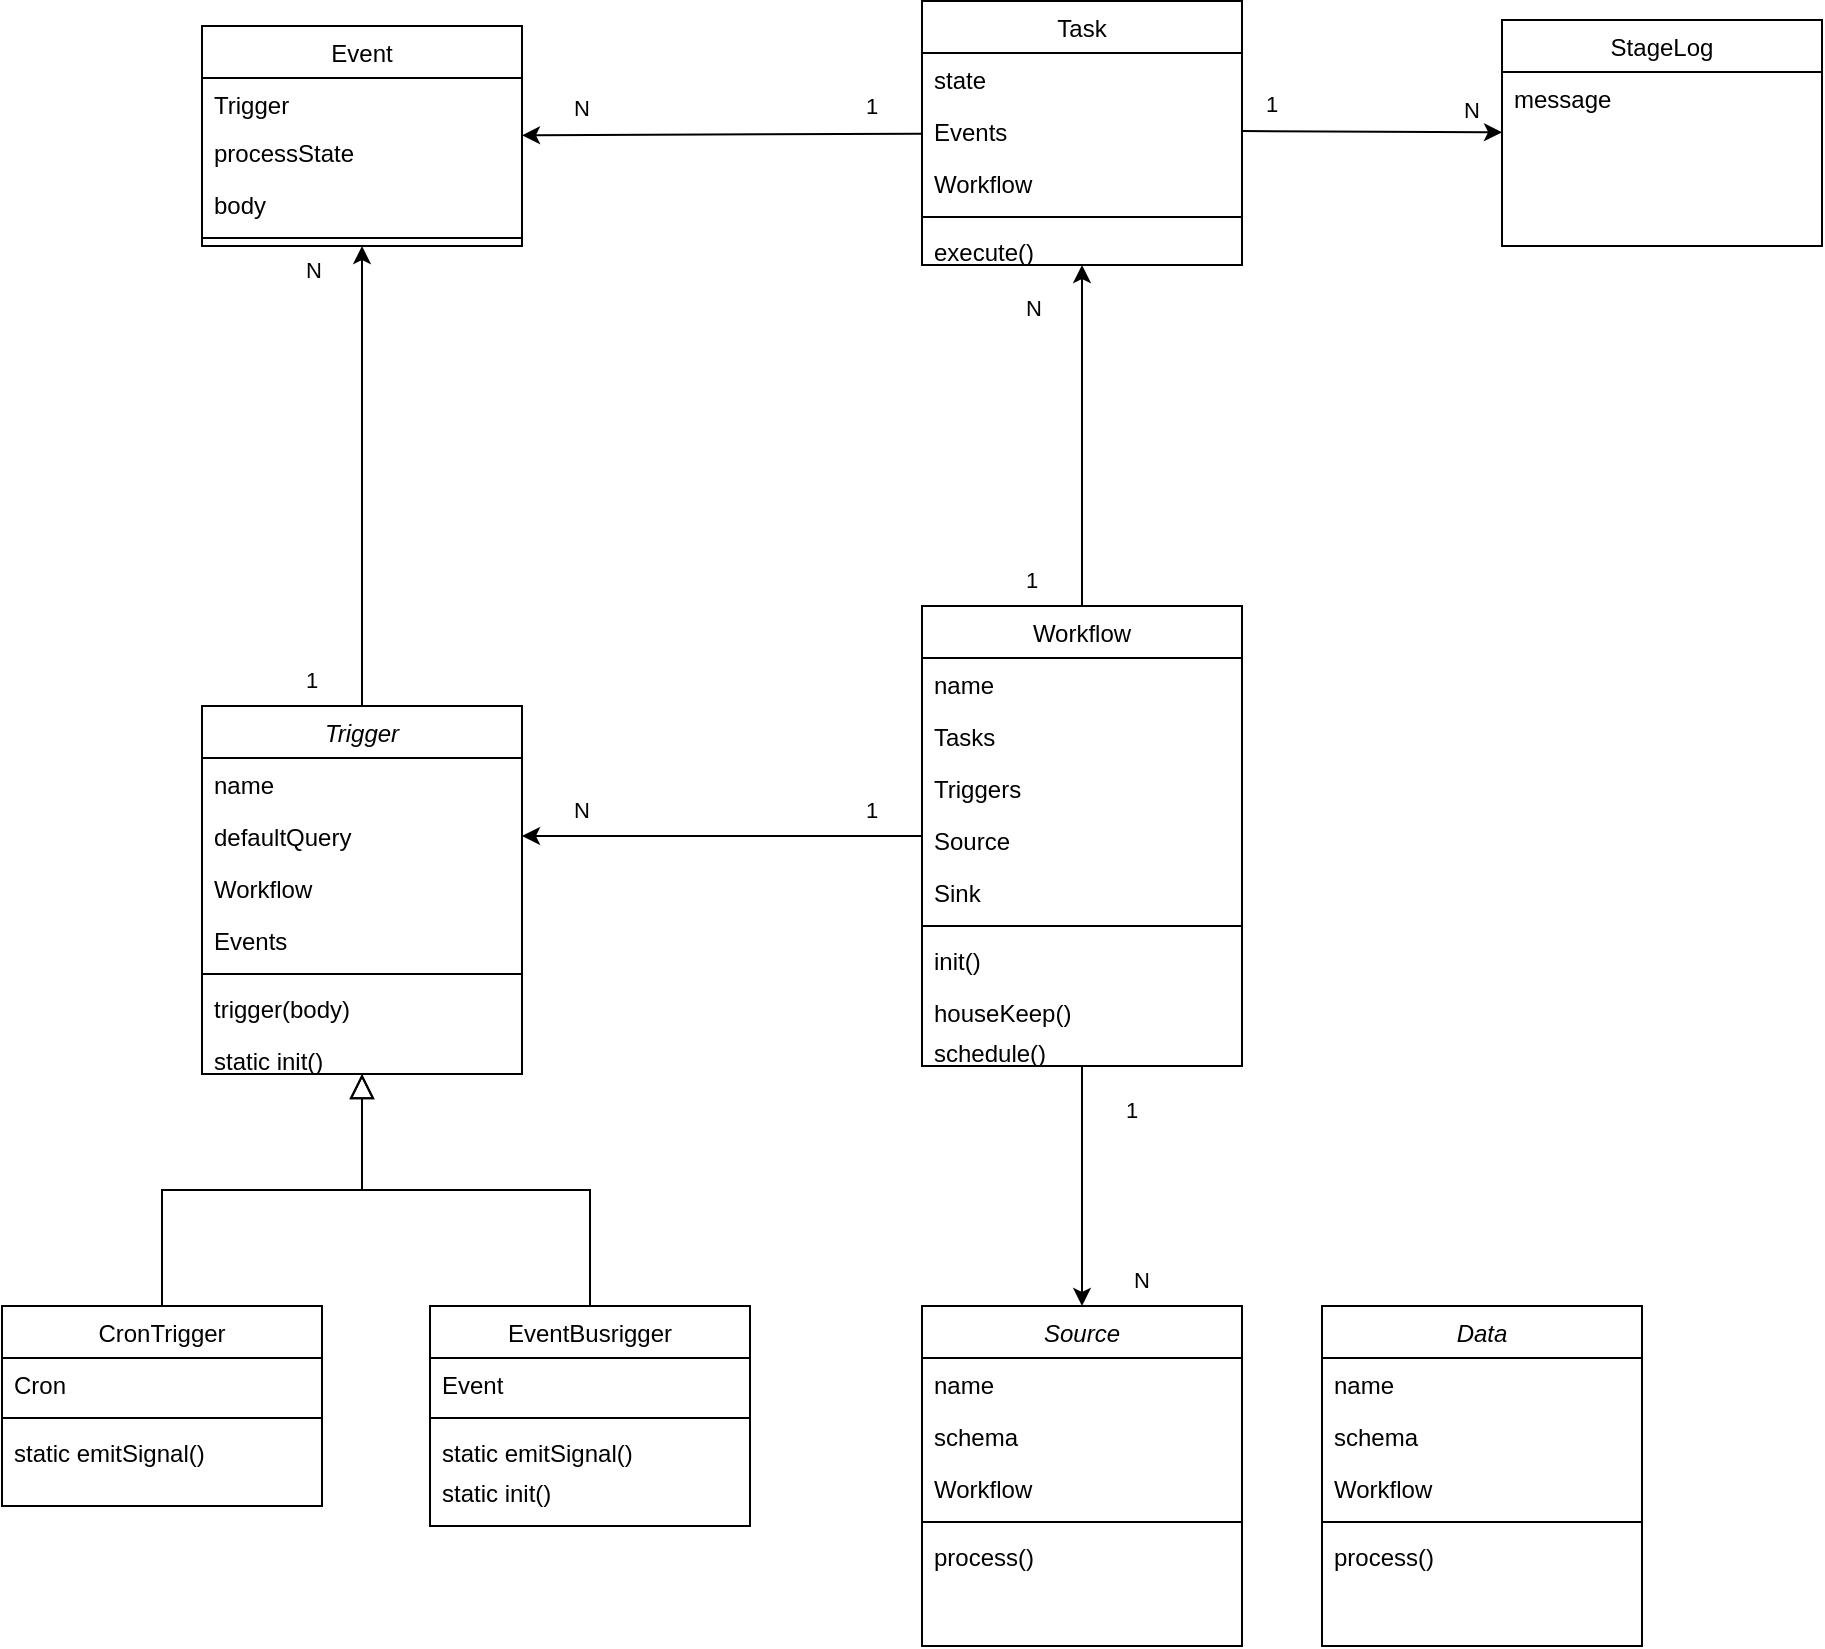 <mxfile version="21.6.5" type="device">
  <diagram id="C5RBs43oDa-KdzZeNtuy" name="Page-1">
    <mxGraphModel dx="914" dy="1708" grid="1" gridSize="10" guides="1" tooltips="1" connect="1" arrows="1" fold="1" page="1" pageScale="1" pageWidth="827" pageHeight="1169" math="0" shadow="0">
      <root>
        <mxCell id="WIyWlLk6GJQsqaUBKTNV-0" />
        <mxCell id="WIyWlLk6GJQsqaUBKTNV-1" parent="WIyWlLk6GJQsqaUBKTNV-0" />
        <mxCell id="zkfFHV4jXpPFQw0GAbJ--0" value="Trigger" style="swimlane;fontStyle=2;align=center;verticalAlign=top;childLayout=stackLayout;horizontal=1;startSize=26;horizontalStack=0;resizeParent=1;resizeLast=0;collapsible=1;marginBottom=0;rounded=0;shadow=0;strokeWidth=1;" parent="WIyWlLk6GJQsqaUBKTNV-1" vertex="1">
          <mxGeometry x="220" y="260" width="160" height="184" as="geometry">
            <mxRectangle x="230" y="140" width="160" height="26" as="alternateBounds" />
          </mxGeometry>
        </mxCell>
        <mxCell id="zkfFHV4jXpPFQw0GAbJ--1" value="name" style="text;align=left;verticalAlign=top;spacingLeft=4;spacingRight=4;overflow=hidden;rotatable=0;points=[[0,0.5],[1,0.5]];portConstraint=eastwest;" parent="zkfFHV4jXpPFQw0GAbJ--0" vertex="1">
          <mxGeometry y="26" width="160" height="26" as="geometry" />
        </mxCell>
        <mxCell id="zkfFHV4jXpPFQw0GAbJ--2" value="defaultQuery" style="text;align=left;verticalAlign=top;spacingLeft=4;spacingRight=4;overflow=hidden;rotatable=0;points=[[0,0.5],[1,0.5]];portConstraint=eastwest;rounded=0;shadow=0;html=0;" parent="zkfFHV4jXpPFQw0GAbJ--0" vertex="1">
          <mxGeometry y="52" width="160" height="26" as="geometry" />
        </mxCell>
        <mxCell id="zkfFHV4jXpPFQw0GAbJ--3" value="Workflow" style="text;align=left;verticalAlign=top;spacingLeft=4;spacingRight=4;overflow=hidden;rotatable=0;points=[[0,0.5],[1,0.5]];portConstraint=eastwest;rounded=0;shadow=0;html=0;" parent="zkfFHV4jXpPFQw0GAbJ--0" vertex="1">
          <mxGeometry y="78" width="160" height="26" as="geometry" />
        </mxCell>
        <mxCell id="pkYOMTJbJDeKgVeQbSd1-43" value="Events" style="text;align=left;verticalAlign=top;spacingLeft=4;spacingRight=4;overflow=hidden;rotatable=0;points=[[0,0.5],[1,0.5]];portConstraint=eastwest;" vertex="1" parent="zkfFHV4jXpPFQw0GAbJ--0">
          <mxGeometry y="104" width="160" height="26" as="geometry" />
        </mxCell>
        <mxCell id="zkfFHV4jXpPFQw0GAbJ--4" value="" style="line;html=1;strokeWidth=1;align=left;verticalAlign=middle;spacingTop=-1;spacingLeft=3;spacingRight=3;rotatable=0;labelPosition=right;points=[];portConstraint=eastwest;" parent="zkfFHV4jXpPFQw0GAbJ--0" vertex="1">
          <mxGeometry y="130" width="160" height="8" as="geometry" />
        </mxCell>
        <mxCell id="zkfFHV4jXpPFQw0GAbJ--5" value="trigger(body)" style="text;align=left;verticalAlign=top;spacingLeft=4;spacingRight=4;overflow=hidden;rotatable=0;points=[[0,0.5],[1,0.5]];portConstraint=eastwest;" parent="zkfFHV4jXpPFQw0GAbJ--0" vertex="1">
          <mxGeometry y="138" width="160" height="26" as="geometry" />
        </mxCell>
        <mxCell id="pkYOMTJbJDeKgVeQbSd1-30" value="static init()" style="text;align=left;verticalAlign=top;spacingLeft=4;spacingRight=4;overflow=hidden;rotatable=0;points=[[0,0.5],[1,0.5]];portConstraint=eastwest;" vertex="1" parent="zkfFHV4jXpPFQw0GAbJ--0">
          <mxGeometry y="164" width="160" height="20" as="geometry" />
        </mxCell>
        <mxCell id="zkfFHV4jXpPFQw0GAbJ--6" value="CronTrigger" style="swimlane;fontStyle=0;align=center;verticalAlign=top;childLayout=stackLayout;horizontal=1;startSize=26;horizontalStack=0;resizeParent=1;resizeLast=0;collapsible=1;marginBottom=0;rounded=0;shadow=0;strokeWidth=1;" parent="WIyWlLk6GJQsqaUBKTNV-1" vertex="1">
          <mxGeometry x="120" y="560" width="160" height="100" as="geometry">
            <mxRectangle x="130" y="380" width="160" height="26" as="alternateBounds" />
          </mxGeometry>
        </mxCell>
        <mxCell id="zkfFHV4jXpPFQw0GAbJ--7" value="Cron" style="text;align=left;verticalAlign=top;spacingLeft=4;spacingRight=4;overflow=hidden;rotatable=0;points=[[0,0.5],[1,0.5]];portConstraint=eastwest;" parent="zkfFHV4jXpPFQw0GAbJ--6" vertex="1">
          <mxGeometry y="26" width="160" height="26" as="geometry" />
        </mxCell>
        <mxCell id="zkfFHV4jXpPFQw0GAbJ--9" value="" style="line;html=1;strokeWidth=1;align=left;verticalAlign=middle;spacingTop=-1;spacingLeft=3;spacingRight=3;rotatable=0;labelPosition=right;points=[];portConstraint=eastwest;" parent="zkfFHV4jXpPFQw0GAbJ--6" vertex="1">
          <mxGeometry y="52" width="160" height="8" as="geometry" />
        </mxCell>
        <mxCell id="zkfFHV4jXpPFQw0GAbJ--11" value="static emitSignal()" style="text;align=left;verticalAlign=top;spacingLeft=4;spacingRight=4;overflow=hidden;rotatable=0;points=[[0,0.5],[1,0.5]];portConstraint=eastwest;" parent="zkfFHV4jXpPFQw0GAbJ--6" vertex="1">
          <mxGeometry y="60" width="160" height="26" as="geometry" />
        </mxCell>
        <mxCell id="zkfFHV4jXpPFQw0GAbJ--12" value="" style="endArrow=block;endSize=10;endFill=0;shadow=0;strokeWidth=1;rounded=0;edgeStyle=elbowEdgeStyle;elbow=vertical;" parent="WIyWlLk6GJQsqaUBKTNV-1" source="zkfFHV4jXpPFQw0GAbJ--6" target="zkfFHV4jXpPFQw0GAbJ--0" edge="1">
          <mxGeometry width="160" relative="1" as="geometry">
            <mxPoint x="200" y="203" as="sourcePoint" />
            <mxPoint x="200" y="203" as="targetPoint" />
          </mxGeometry>
        </mxCell>
        <mxCell id="zkfFHV4jXpPFQw0GAbJ--13" value="EventBusrigger" style="swimlane;fontStyle=0;align=center;verticalAlign=top;childLayout=stackLayout;horizontal=1;startSize=26;horizontalStack=0;resizeParent=1;resizeLast=0;collapsible=1;marginBottom=0;rounded=0;shadow=0;strokeWidth=1;" parent="WIyWlLk6GJQsqaUBKTNV-1" vertex="1">
          <mxGeometry x="334" y="560" width="160" height="110" as="geometry">
            <mxRectangle x="340" y="380" width="170" height="26" as="alternateBounds" />
          </mxGeometry>
        </mxCell>
        <mxCell id="zkfFHV4jXpPFQw0GAbJ--14" value="Event" style="text;align=left;verticalAlign=top;spacingLeft=4;spacingRight=4;overflow=hidden;rotatable=0;points=[[0,0.5],[1,0.5]];portConstraint=eastwest;" parent="zkfFHV4jXpPFQw0GAbJ--13" vertex="1">
          <mxGeometry y="26" width="160" height="26" as="geometry" />
        </mxCell>
        <mxCell id="zkfFHV4jXpPFQw0GAbJ--15" value="" style="line;html=1;strokeWidth=1;align=left;verticalAlign=middle;spacingTop=-1;spacingLeft=3;spacingRight=3;rotatable=0;labelPosition=right;points=[];portConstraint=eastwest;" parent="zkfFHV4jXpPFQw0GAbJ--13" vertex="1">
          <mxGeometry y="52" width="160" height="8" as="geometry" />
        </mxCell>
        <mxCell id="pkYOMTJbJDeKgVeQbSd1-8" value="static emitSignal()" style="text;align=left;verticalAlign=top;spacingLeft=4;spacingRight=4;overflow=hidden;rotatable=0;points=[[0,0.5],[1,0.5]];portConstraint=eastwest;" vertex="1" parent="zkfFHV4jXpPFQw0GAbJ--13">
          <mxGeometry y="60" width="160" height="20" as="geometry" />
        </mxCell>
        <mxCell id="pkYOMTJbJDeKgVeQbSd1-29" value="static init()" style="text;align=left;verticalAlign=top;spacingLeft=4;spacingRight=4;overflow=hidden;rotatable=0;points=[[0,0.5],[1,0.5]];portConstraint=eastwest;" vertex="1" parent="zkfFHV4jXpPFQw0GAbJ--13">
          <mxGeometry y="80" width="160" height="20" as="geometry" />
        </mxCell>
        <mxCell id="zkfFHV4jXpPFQw0GAbJ--16" value="" style="endArrow=block;endSize=10;endFill=0;shadow=0;strokeWidth=1;rounded=0;edgeStyle=elbowEdgeStyle;elbow=vertical;" parent="WIyWlLk6GJQsqaUBKTNV-1" source="zkfFHV4jXpPFQw0GAbJ--13" target="zkfFHV4jXpPFQw0GAbJ--0" edge="1">
          <mxGeometry width="160" relative="1" as="geometry">
            <mxPoint x="210" y="373" as="sourcePoint" />
            <mxPoint x="310" y="271" as="targetPoint" />
          </mxGeometry>
        </mxCell>
        <mxCell id="zkfFHV4jXpPFQw0GAbJ--17" value="Workflow" style="swimlane;fontStyle=0;align=center;verticalAlign=top;childLayout=stackLayout;horizontal=1;startSize=26;horizontalStack=0;resizeParent=1;resizeLast=0;collapsible=1;marginBottom=0;rounded=0;shadow=0;strokeWidth=1;" parent="WIyWlLk6GJQsqaUBKTNV-1" vertex="1">
          <mxGeometry x="580" y="210" width="160" height="230" as="geometry">
            <mxRectangle x="550" y="140" width="160" height="26" as="alternateBounds" />
          </mxGeometry>
        </mxCell>
        <mxCell id="zkfFHV4jXpPFQw0GAbJ--18" value="name" style="text;align=left;verticalAlign=top;spacingLeft=4;spacingRight=4;overflow=hidden;rotatable=0;points=[[0,0.5],[1,0.5]];portConstraint=eastwest;" parent="zkfFHV4jXpPFQw0GAbJ--17" vertex="1">
          <mxGeometry y="26" width="160" height="26" as="geometry" />
        </mxCell>
        <mxCell id="pkYOMTJbJDeKgVeQbSd1-49" value="Tasks" style="text;align=left;verticalAlign=top;spacingLeft=4;spacingRight=4;overflow=hidden;rotatable=0;points=[[0,0.5],[1,0.5]];portConstraint=eastwest;rounded=0;shadow=0;html=0;" vertex="1" parent="zkfFHV4jXpPFQw0GAbJ--17">
          <mxGeometry y="52" width="160" height="26" as="geometry" />
        </mxCell>
        <mxCell id="zkfFHV4jXpPFQw0GAbJ--20" value="Triggers" style="text;align=left;verticalAlign=top;spacingLeft=4;spacingRight=4;overflow=hidden;rotatable=0;points=[[0,0.5],[1,0.5]];portConstraint=eastwest;rounded=0;shadow=0;html=0;" parent="zkfFHV4jXpPFQw0GAbJ--17" vertex="1">
          <mxGeometry y="78" width="160" height="26" as="geometry" />
        </mxCell>
        <mxCell id="zkfFHV4jXpPFQw0GAbJ--22" value="Source" style="text;align=left;verticalAlign=top;spacingLeft=4;spacingRight=4;overflow=hidden;rotatable=0;points=[[0,0.5],[1,0.5]];portConstraint=eastwest;rounded=0;shadow=0;html=0;" parent="zkfFHV4jXpPFQw0GAbJ--17" vertex="1">
          <mxGeometry y="104" width="160" height="26" as="geometry" />
        </mxCell>
        <mxCell id="pkYOMTJbJDeKgVeQbSd1-31" value="Sink" style="text;align=left;verticalAlign=top;spacingLeft=4;spacingRight=4;overflow=hidden;rotatable=0;points=[[0,0.5],[1,0.5]];portConstraint=eastwest;rounded=0;shadow=0;html=0;" vertex="1" parent="zkfFHV4jXpPFQw0GAbJ--17">
          <mxGeometry y="130" width="160" height="26" as="geometry" />
        </mxCell>
        <mxCell id="zkfFHV4jXpPFQw0GAbJ--23" value="" style="line;html=1;strokeWidth=1;align=left;verticalAlign=middle;spacingTop=-1;spacingLeft=3;spacingRight=3;rotatable=0;labelPosition=right;points=[];portConstraint=eastwest;" parent="zkfFHV4jXpPFQw0GAbJ--17" vertex="1">
          <mxGeometry y="156" width="160" height="8" as="geometry" />
        </mxCell>
        <mxCell id="zkfFHV4jXpPFQw0GAbJ--24" value="init()" style="text;align=left;verticalAlign=top;spacingLeft=4;spacingRight=4;overflow=hidden;rotatable=0;points=[[0,0.5],[1,0.5]];portConstraint=eastwest;" parent="zkfFHV4jXpPFQw0GAbJ--17" vertex="1">
          <mxGeometry y="164" width="160" height="26" as="geometry" />
        </mxCell>
        <mxCell id="pkYOMTJbJDeKgVeQbSd1-37" value="houseKeep()" style="text;align=left;verticalAlign=top;spacingLeft=4;spacingRight=4;overflow=hidden;rotatable=0;points=[[0,0.5],[1,0.5]];portConstraint=eastwest;" vertex="1" parent="zkfFHV4jXpPFQw0GAbJ--17">
          <mxGeometry y="190" width="160" height="20" as="geometry" />
        </mxCell>
        <mxCell id="zkfFHV4jXpPFQw0GAbJ--25" value="schedule()" style="text;align=left;verticalAlign=top;spacingLeft=4;spacingRight=4;overflow=hidden;rotatable=0;points=[[0,0.5],[1,0.5]];portConstraint=eastwest;" parent="zkfFHV4jXpPFQw0GAbJ--17" vertex="1">
          <mxGeometry y="210" width="160" height="20" as="geometry" />
        </mxCell>
        <mxCell id="pkYOMTJbJDeKgVeQbSd1-3" value="" style="endArrow=classic;html=1;rounded=0;entryX=1;entryY=0.5;entryDx=0;entryDy=0;" edge="1" parent="WIyWlLk6GJQsqaUBKTNV-1" source="zkfFHV4jXpPFQw0GAbJ--17" target="zkfFHV4jXpPFQw0GAbJ--2">
          <mxGeometry relative="1" as="geometry">
            <mxPoint x="420" y="210" as="sourcePoint" />
            <mxPoint x="580" y="210" as="targetPoint" />
          </mxGeometry>
        </mxCell>
        <mxCell id="pkYOMTJbJDeKgVeQbSd1-5" value="1" style="edgeLabel;resizable=0;html=1;align=left;verticalAlign=bottom;" connectable="0" vertex="1" parent="pkYOMTJbJDeKgVeQbSd1-3">
          <mxGeometry x="-1" relative="1" as="geometry">
            <mxPoint x="-30" y="-5" as="offset" />
          </mxGeometry>
        </mxCell>
        <mxCell id="pkYOMTJbJDeKgVeQbSd1-6" value="N" style="edgeLabel;resizable=0;html=1;align=right;verticalAlign=bottom;" connectable="0" vertex="1" parent="pkYOMTJbJDeKgVeQbSd1-3">
          <mxGeometry x="1" relative="1" as="geometry">
            <mxPoint x="34" y="-5" as="offset" />
          </mxGeometry>
        </mxCell>
        <mxCell id="pkYOMTJbJDeKgVeQbSd1-9" value="Task" style="swimlane;fontStyle=0;align=center;verticalAlign=top;childLayout=stackLayout;horizontal=1;startSize=26;horizontalStack=0;resizeParent=1;resizeLast=0;collapsible=1;marginBottom=0;rounded=0;shadow=0;strokeWidth=1;" vertex="1" parent="WIyWlLk6GJQsqaUBKTNV-1">
          <mxGeometry x="580" y="-92.5" width="160" height="132" as="geometry">
            <mxRectangle x="550" y="140" width="160" height="26" as="alternateBounds" />
          </mxGeometry>
        </mxCell>
        <mxCell id="pkYOMTJbJDeKgVeQbSd1-10" value="state" style="text;align=left;verticalAlign=top;spacingLeft=4;spacingRight=4;overflow=hidden;rotatable=0;points=[[0,0.5],[1,0.5]];portConstraint=eastwest;" vertex="1" parent="pkYOMTJbJDeKgVeQbSd1-9">
          <mxGeometry y="26" width="160" height="26" as="geometry" />
        </mxCell>
        <mxCell id="pkYOMTJbJDeKgVeQbSd1-39" value="Events" style="text;align=left;verticalAlign=top;spacingLeft=4;spacingRight=4;overflow=hidden;rotatable=0;points=[[0,0.5],[1,0.5]];portConstraint=eastwest;" vertex="1" parent="pkYOMTJbJDeKgVeQbSd1-9">
          <mxGeometry y="52" width="160" height="26" as="geometry" />
        </mxCell>
        <mxCell id="pkYOMTJbJDeKgVeQbSd1-47" value="Workflow" style="text;align=left;verticalAlign=top;spacingLeft=4;spacingRight=4;overflow=hidden;rotatable=0;points=[[0,0.5],[1,0.5]];portConstraint=eastwest;rounded=0;shadow=0;html=0;" vertex="1" parent="pkYOMTJbJDeKgVeQbSd1-9">
          <mxGeometry y="78" width="160" height="26" as="geometry" />
        </mxCell>
        <mxCell id="pkYOMTJbJDeKgVeQbSd1-15" value="" style="line;html=1;strokeWidth=1;align=left;verticalAlign=middle;spacingTop=-1;spacingLeft=3;spacingRight=3;rotatable=0;labelPosition=right;points=[];portConstraint=eastwest;" vertex="1" parent="pkYOMTJbJDeKgVeQbSd1-9">
          <mxGeometry y="104" width="160" height="8" as="geometry" />
        </mxCell>
        <mxCell id="pkYOMTJbJDeKgVeQbSd1-61" value="execute()" style="text;align=left;verticalAlign=top;spacingLeft=4;spacingRight=4;overflow=hidden;rotatable=0;points=[[0,0.5],[1,0.5]];portConstraint=eastwest;" vertex="1" parent="pkYOMTJbJDeKgVeQbSd1-9">
          <mxGeometry y="112" width="160" height="20" as="geometry" />
        </mxCell>
        <mxCell id="pkYOMTJbJDeKgVeQbSd1-18" value="StageLog" style="swimlane;fontStyle=0;align=center;verticalAlign=top;childLayout=stackLayout;horizontal=1;startSize=26;horizontalStack=0;resizeParent=1;resizeLast=0;collapsible=1;marginBottom=0;rounded=0;shadow=0;strokeWidth=1;" vertex="1" parent="WIyWlLk6GJQsqaUBKTNV-1">
          <mxGeometry x="870" y="-83" width="160" height="113" as="geometry">
            <mxRectangle x="550" y="140" width="160" height="26" as="alternateBounds" />
          </mxGeometry>
        </mxCell>
        <mxCell id="pkYOMTJbJDeKgVeQbSd1-32" value="message" style="text;align=left;verticalAlign=top;spacingLeft=4;spacingRight=4;overflow=hidden;rotatable=0;points=[[0,0.5],[1,0.5]];portConstraint=eastwest;" vertex="1" parent="pkYOMTJbJDeKgVeQbSd1-18">
          <mxGeometry y="26" width="160" height="26" as="geometry" />
        </mxCell>
        <mxCell id="pkYOMTJbJDeKgVeQbSd1-23" value="Event" style="swimlane;fontStyle=0;align=center;verticalAlign=top;childLayout=stackLayout;horizontal=1;startSize=26;horizontalStack=0;resizeParent=1;resizeLast=0;collapsible=1;marginBottom=0;rounded=0;shadow=0;strokeWidth=1;" vertex="1" parent="WIyWlLk6GJQsqaUBKTNV-1">
          <mxGeometry x="220" y="-80" width="160" height="110" as="geometry">
            <mxRectangle x="340" y="380" width="170" height="26" as="alternateBounds" />
          </mxGeometry>
        </mxCell>
        <mxCell id="pkYOMTJbJDeKgVeQbSd1-27" value="Trigger" style="text;align=left;verticalAlign=top;spacingLeft=4;spacingRight=4;overflow=hidden;rotatable=0;points=[[0,0.5],[1,0.5]];portConstraint=eastwest;" vertex="1" parent="pkYOMTJbJDeKgVeQbSd1-23">
          <mxGeometry y="26" width="160" height="24" as="geometry" />
        </mxCell>
        <mxCell id="pkYOMTJbJDeKgVeQbSd1-24" value="processState" style="text;align=left;verticalAlign=top;spacingLeft=4;spacingRight=4;overflow=hidden;rotatable=0;points=[[0,0.5],[1,0.5]];portConstraint=eastwest;" vertex="1" parent="pkYOMTJbJDeKgVeQbSd1-23">
          <mxGeometry y="50" width="160" height="26" as="geometry" />
        </mxCell>
        <mxCell id="pkYOMTJbJDeKgVeQbSd1-28" value="body" style="text;align=left;verticalAlign=top;spacingLeft=4;spacingRight=4;overflow=hidden;rotatable=0;points=[[0,0.5],[1,0.5]];portConstraint=eastwest;" vertex="1" parent="pkYOMTJbJDeKgVeQbSd1-23">
          <mxGeometry y="76" width="160" height="26" as="geometry" />
        </mxCell>
        <mxCell id="pkYOMTJbJDeKgVeQbSd1-25" value="" style="line;html=1;strokeWidth=1;align=left;verticalAlign=middle;spacingTop=-1;spacingLeft=3;spacingRight=3;rotatable=0;labelPosition=right;points=[];portConstraint=eastwest;" vertex="1" parent="pkYOMTJbJDeKgVeQbSd1-23">
          <mxGeometry y="102" width="160" height="8" as="geometry" />
        </mxCell>
        <mxCell id="pkYOMTJbJDeKgVeQbSd1-40" value="" style="endArrow=classic;html=1;rounded=0;" edge="1" parent="WIyWlLk6GJQsqaUBKTNV-1" source="pkYOMTJbJDeKgVeQbSd1-9" target="pkYOMTJbJDeKgVeQbSd1-23">
          <mxGeometry relative="1" as="geometry">
            <mxPoint x="590" y="195" as="sourcePoint" />
            <mxPoint x="390" y="195" as="targetPoint" />
          </mxGeometry>
        </mxCell>
        <mxCell id="pkYOMTJbJDeKgVeQbSd1-41" value="1" style="edgeLabel;resizable=0;html=1;align=left;verticalAlign=bottom;" connectable="0" vertex="1" parent="pkYOMTJbJDeKgVeQbSd1-40">
          <mxGeometry x="-1" relative="1" as="geometry">
            <mxPoint x="-30" y="-5" as="offset" />
          </mxGeometry>
        </mxCell>
        <mxCell id="pkYOMTJbJDeKgVeQbSd1-42" value="N" style="edgeLabel;resizable=0;html=1;align=right;verticalAlign=bottom;" connectable="0" vertex="1" parent="pkYOMTJbJDeKgVeQbSd1-40">
          <mxGeometry x="1" relative="1" as="geometry">
            <mxPoint x="34" y="-5" as="offset" />
          </mxGeometry>
        </mxCell>
        <mxCell id="pkYOMTJbJDeKgVeQbSd1-44" value="" style="endArrow=classic;html=1;rounded=0;" edge="1" parent="WIyWlLk6GJQsqaUBKTNV-1" source="zkfFHV4jXpPFQw0GAbJ--0" target="pkYOMTJbJDeKgVeQbSd1-23">
          <mxGeometry relative="1" as="geometry">
            <mxPoint x="590" y="195" as="sourcePoint" />
            <mxPoint x="390" y="195" as="targetPoint" />
          </mxGeometry>
        </mxCell>
        <mxCell id="pkYOMTJbJDeKgVeQbSd1-45" value="1" style="edgeLabel;resizable=0;html=1;align=left;verticalAlign=bottom;" connectable="0" vertex="1" parent="pkYOMTJbJDeKgVeQbSd1-44">
          <mxGeometry x="-1" relative="1" as="geometry">
            <mxPoint x="-30" y="-5" as="offset" />
          </mxGeometry>
        </mxCell>
        <mxCell id="pkYOMTJbJDeKgVeQbSd1-46" value="N" style="edgeLabel;resizable=0;html=1;align=right;verticalAlign=bottom;" connectable="0" vertex="1" parent="pkYOMTJbJDeKgVeQbSd1-44">
          <mxGeometry x="1" relative="1" as="geometry">
            <mxPoint x="-20" y="20" as="offset" />
          </mxGeometry>
        </mxCell>
        <mxCell id="pkYOMTJbJDeKgVeQbSd1-50" value="" style="endArrow=classic;html=1;rounded=0;exitX=0.5;exitY=0;exitDx=0;exitDy=0;" edge="1" parent="WIyWlLk6GJQsqaUBKTNV-1" source="zkfFHV4jXpPFQw0GAbJ--17" target="pkYOMTJbJDeKgVeQbSd1-9">
          <mxGeometry relative="1" as="geometry">
            <mxPoint x="590" y="195" as="sourcePoint" />
            <mxPoint x="390" y="195" as="targetPoint" />
          </mxGeometry>
        </mxCell>
        <mxCell id="pkYOMTJbJDeKgVeQbSd1-51" value="1" style="edgeLabel;resizable=0;html=1;align=left;verticalAlign=bottom;" connectable="0" vertex="1" parent="pkYOMTJbJDeKgVeQbSd1-50">
          <mxGeometry x="-1" relative="1" as="geometry">
            <mxPoint x="-30" y="-5" as="offset" />
          </mxGeometry>
        </mxCell>
        <mxCell id="pkYOMTJbJDeKgVeQbSd1-52" value="N" style="edgeLabel;resizable=0;html=1;align=right;verticalAlign=bottom;" connectable="0" vertex="1" parent="pkYOMTJbJDeKgVeQbSd1-50">
          <mxGeometry x="1" relative="1" as="geometry">
            <mxPoint x="-20" y="30" as="offset" />
          </mxGeometry>
        </mxCell>
        <mxCell id="pkYOMTJbJDeKgVeQbSd1-53" value="Source" style="swimlane;fontStyle=2;align=center;verticalAlign=top;childLayout=stackLayout;horizontal=1;startSize=26;horizontalStack=0;resizeParent=1;resizeLast=0;collapsible=1;marginBottom=0;rounded=0;shadow=0;strokeWidth=1;" vertex="1" parent="WIyWlLk6GJQsqaUBKTNV-1">
          <mxGeometry x="580" y="560" width="160" height="170" as="geometry">
            <mxRectangle x="230" y="140" width="160" height="26" as="alternateBounds" />
          </mxGeometry>
        </mxCell>
        <mxCell id="pkYOMTJbJDeKgVeQbSd1-54" value="name" style="text;align=left;verticalAlign=top;spacingLeft=4;spacingRight=4;overflow=hidden;rotatable=0;points=[[0,0.5],[1,0.5]];portConstraint=eastwest;" vertex="1" parent="pkYOMTJbJDeKgVeQbSd1-53">
          <mxGeometry y="26" width="160" height="26" as="geometry" />
        </mxCell>
        <mxCell id="pkYOMTJbJDeKgVeQbSd1-55" value="schema" style="text;align=left;verticalAlign=top;spacingLeft=4;spacingRight=4;overflow=hidden;rotatable=0;points=[[0,0.5],[1,0.5]];portConstraint=eastwest;rounded=0;shadow=0;html=0;" vertex="1" parent="pkYOMTJbJDeKgVeQbSd1-53">
          <mxGeometry y="52" width="160" height="26" as="geometry" />
        </mxCell>
        <mxCell id="pkYOMTJbJDeKgVeQbSd1-56" value="Workflow" style="text;align=left;verticalAlign=top;spacingLeft=4;spacingRight=4;overflow=hidden;rotatable=0;points=[[0,0.5],[1,0.5]];portConstraint=eastwest;rounded=0;shadow=0;html=0;" vertex="1" parent="pkYOMTJbJDeKgVeQbSd1-53">
          <mxGeometry y="78" width="160" height="26" as="geometry" />
        </mxCell>
        <mxCell id="pkYOMTJbJDeKgVeQbSd1-58" value="" style="line;html=1;strokeWidth=1;align=left;verticalAlign=middle;spacingTop=-1;spacingLeft=3;spacingRight=3;rotatable=0;labelPosition=right;points=[];portConstraint=eastwest;" vertex="1" parent="pkYOMTJbJDeKgVeQbSd1-53">
          <mxGeometry y="104" width="160" height="8" as="geometry" />
        </mxCell>
        <mxCell id="pkYOMTJbJDeKgVeQbSd1-59" value="process()" style="text;align=left;verticalAlign=top;spacingLeft=4;spacingRight=4;overflow=hidden;rotatable=0;points=[[0,0.5],[1,0.5]];portConstraint=eastwest;" vertex="1" parent="pkYOMTJbJDeKgVeQbSd1-53">
          <mxGeometry y="112" width="160" height="26" as="geometry" />
        </mxCell>
        <mxCell id="pkYOMTJbJDeKgVeQbSd1-62" value="" style="endArrow=classic;html=1;rounded=0;exitX=1;exitY=0.5;exitDx=0;exitDy=0;" edge="1" parent="WIyWlLk6GJQsqaUBKTNV-1" source="pkYOMTJbJDeKgVeQbSd1-39" target="pkYOMTJbJDeKgVeQbSd1-18">
          <mxGeometry relative="1" as="geometry">
            <mxPoint x="590" y="-16" as="sourcePoint" />
            <mxPoint x="390" y="-15" as="targetPoint" />
          </mxGeometry>
        </mxCell>
        <mxCell id="pkYOMTJbJDeKgVeQbSd1-63" value="1" style="edgeLabel;resizable=0;html=1;align=left;verticalAlign=bottom;" connectable="0" vertex="1" parent="pkYOMTJbJDeKgVeQbSd1-62">
          <mxGeometry x="-1" relative="1" as="geometry">
            <mxPoint x="10" y="-5" as="offset" />
          </mxGeometry>
        </mxCell>
        <mxCell id="pkYOMTJbJDeKgVeQbSd1-64" value="N" style="edgeLabel;resizable=0;html=1;align=right;verticalAlign=bottom;" connectable="0" vertex="1" parent="pkYOMTJbJDeKgVeQbSd1-62">
          <mxGeometry x="1" relative="1" as="geometry">
            <mxPoint x="-10" y="-3" as="offset" />
          </mxGeometry>
        </mxCell>
        <mxCell id="pkYOMTJbJDeKgVeQbSd1-65" value="" style="endArrow=classic;html=1;rounded=0;entryX=0.5;entryY=0;entryDx=0;entryDy=0;" edge="1" parent="WIyWlLk6GJQsqaUBKTNV-1" source="zkfFHV4jXpPFQw0GAbJ--17" target="pkYOMTJbJDeKgVeQbSd1-53">
          <mxGeometry relative="1" as="geometry">
            <mxPoint x="590" y="335" as="sourcePoint" />
            <mxPoint x="390" y="335" as="targetPoint" />
          </mxGeometry>
        </mxCell>
        <mxCell id="pkYOMTJbJDeKgVeQbSd1-66" value="1" style="edgeLabel;resizable=0;html=1;align=left;verticalAlign=bottom;" connectable="0" vertex="1" parent="pkYOMTJbJDeKgVeQbSd1-65">
          <mxGeometry x="-1" relative="1" as="geometry">
            <mxPoint x="20" y="30" as="offset" />
          </mxGeometry>
        </mxCell>
        <mxCell id="pkYOMTJbJDeKgVeQbSd1-67" value="N" style="edgeLabel;resizable=0;html=1;align=right;verticalAlign=bottom;" connectable="0" vertex="1" parent="pkYOMTJbJDeKgVeQbSd1-65">
          <mxGeometry x="1" relative="1" as="geometry">
            <mxPoint x="34" y="-5" as="offset" />
          </mxGeometry>
        </mxCell>
        <mxCell id="pkYOMTJbJDeKgVeQbSd1-68" value="Data" style="swimlane;fontStyle=2;align=center;verticalAlign=top;childLayout=stackLayout;horizontal=1;startSize=26;horizontalStack=0;resizeParent=1;resizeLast=0;collapsible=1;marginBottom=0;rounded=0;shadow=0;strokeWidth=1;" vertex="1" parent="WIyWlLk6GJQsqaUBKTNV-1">
          <mxGeometry x="780" y="560" width="160" height="170" as="geometry">
            <mxRectangle x="230" y="140" width="160" height="26" as="alternateBounds" />
          </mxGeometry>
        </mxCell>
        <mxCell id="pkYOMTJbJDeKgVeQbSd1-69" value="name" style="text;align=left;verticalAlign=top;spacingLeft=4;spacingRight=4;overflow=hidden;rotatable=0;points=[[0,0.5],[1,0.5]];portConstraint=eastwest;" vertex="1" parent="pkYOMTJbJDeKgVeQbSd1-68">
          <mxGeometry y="26" width="160" height="26" as="geometry" />
        </mxCell>
        <mxCell id="pkYOMTJbJDeKgVeQbSd1-70" value="schema" style="text;align=left;verticalAlign=top;spacingLeft=4;spacingRight=4;overflow=hidden;rotatable=0;points=[[0,0.5],[1,0.5]];portConstraint=eastwest;rounded=0;shadow=0;html=0;" vertex="1" parent="pkYOMTJbJDeKgVeQbSd1-68">
          <mxGeometry y="52" width="160" height="26" as="geometry" />
        </mxCell>
        <mxCell id="pkYOMTJbJDeKgVeQbSd1-71" value="Workflow" style="text;align=left;verticalAlign=top;spacingLeft=4;spacingRight=4;overflow=hidden;rotatable=0;points=[[0,0.5],[1,0.5]];portConstraint=eastwest;rounded=0;shadow=0;html=0;" vertex="1" parent="pkYOMTJbJDeKgVeQbSd1-68">
          <mxGeometry y="78" width="160" height="26" as="geometry" />
        </mxCell>
        <mxCell id="pkYOMTJbJDeKgVeQbSd1-72" value="" style="line;html=1;strokeWidth=1;align=left;verticalAlign=middle;spacingTop=-1;spacingLeft=3;spacingRight=3;rotatable=0;labelPosition=right;points=[];portConstraint=eastwest;" vertex="1" parent="pkYOMTJbJDeKgVeQbSd1-68">
          <mxGeometry y="104" width="160" height="8" as="geometry" />
        </mxCell>
        <mxCell id="pkYOMTJbJDeKgVeQbSd1-73" value="process()" style="text;align=left;verticalAlign=top;spacingLeft=4;spacingRight=4;overflow=hidden;rotatable=0;points=[[0,0.5],[1,0.5]];portConstraint=eastwest;" vertex="1" parent="pkYOMTJbJDeKgVeQbSd1-68">
          <mxGeometry y="112" width="160" height="26" as="geometry" />
        </mxCell>
      </root>
    </mxGraphModel>
  </diagram>
</mxfile>
